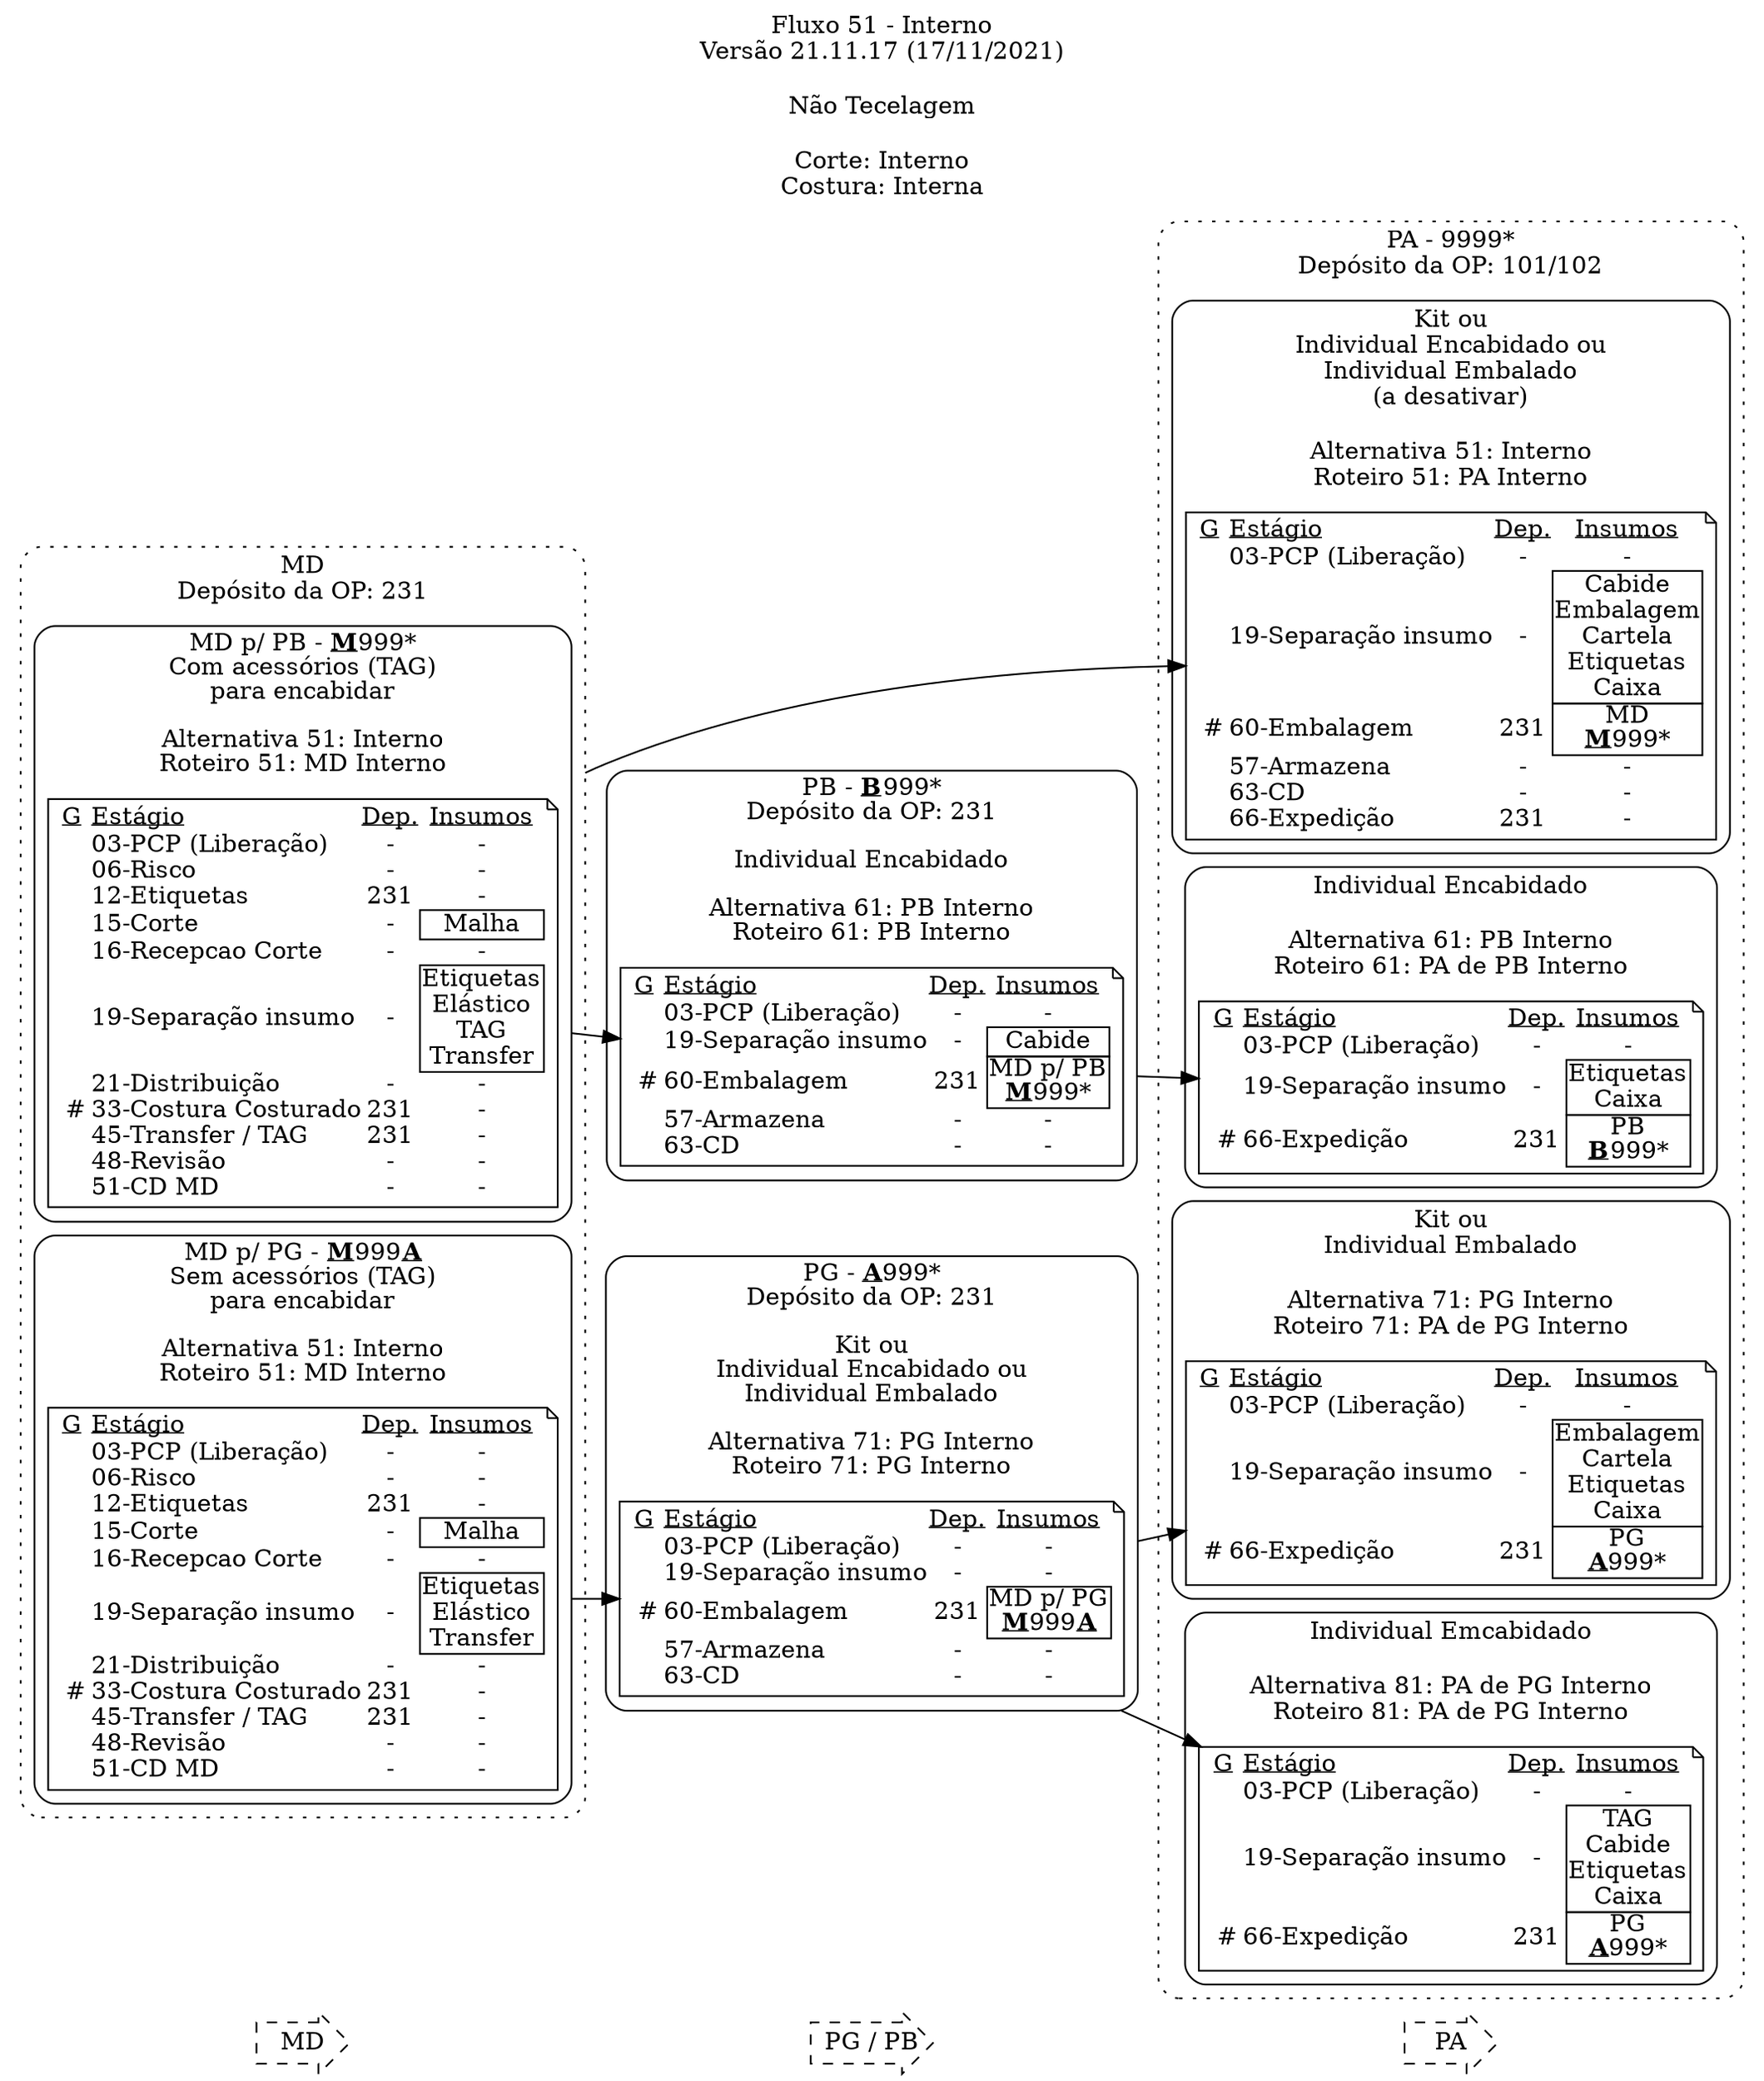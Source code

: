 digraph G {
  compound=true
  newrank=true
  rankdir = LR

  labelloc="t"
  label=<Fluxo 51 - Interno<br
    />Versão 21.11.17 (17/11/2021)<br
    /><br
    />Não Tecelagem<br
    /><br
    />Corte: Interno<br
    />Costura: Interna>

  L_MD [shape=rarrow,style=dashed,label="MD"]

  L_PGPB [shape=rarrow,style=dashed,label="PG / PB"]

  L_PA [shape=rarrow,style=dashed,label="PA"]

  L_MD -> L_PGPB -> L_PA [style=invis]

  {
    node [
      shape = "note"
    ]

    subgraph cluster_pa {
      label = "PA - 9999*
Depósito da OP: 101/102"
      style="dotted, rounded"


        subgraph cluster_pa0x {


  label = <Kit ou<br />Individual Encabidado ou<br />Individual Embalado<br />(a desativar)<br /><br />Alternativa 51: Interno<br />Roteiro 51: PA Interno>


  style=rounded
  pa0x [
    label = <
    <table BORDER="0" CELLPADDING="0" CELLSPACING="0">
    <tr cellpadding="0"><td><u>G</u> </td><td align="left"><u>Estágio</u></td><td><u>Dep.</u></td><td><u>Insumos</u></td></tr>

      <tr><td></td><td align="left">03-PCP (Liberação)</td><td>-</td><td>-</td></tr>
      <tr><td></td><td align="left">19-Separação insumo</td><td>-</td><td><table BORDER="1" CELLPADDING="0" CELLSPACING="0"><tr><td BORDER="0">Cabide</td></tr><tr><td BORDER="0">Embalagem</td></tr><tr><td BORDER="0">Cartela</td></tr><tr><td BORDER="0">Etiquetas</td></tr><tr><td BORDER="0">Caixa</td></tr></table></td></tr>
      <tr><td>#</td><td align="left">60-Embalagem</td><td>231</td><td><table BORDER="1" CELLPADDING="0" CELLSPACING="0"><tr><td BORDER="0">MD<br /><b><u>M</u></b>999*</td></tr></table></td></tr>
      <tr><td></td><td align="left">57-Armazena</td><td>-</td><td>-</td></tr>
      <tr><td></td><td align="left">63-CD</td><td>-</td><td>-</td></tr>
      <tr><td></td><td align="left">66-Expedição</td><td>231</td><td>-</td></tr>


    </table>
    >
  ]
}




        subgraph cluster_pa1x {


  label = <Individual Encabidado<br /><br />Alternativa 61: PB Interno<br />Roteiro 61: PA de PB Interno>


  style=rounded
  pa1x [
    label = <
    <table BORDER="0" CELLPADDING="0" CELLSPACING="0">
    <tr cellpadding="0"><td><u>G</u> </td><td align="left"><u>Estágio</u></td><td><u>Dep.</u></td><td><u>Insumos</u></td></tr>

      <tr><td></td><td align="left">03-PCP (Liberação)</td><td>-</td><td>-</td></tr>
      <tr><td></td><td align="left">19-Separação insumo</td><td>-</td><td><table BORDER="1" CELLPADDING="0" CELLSPACING="0"><tr><td BORDER="0">Etiquetas</td></tr><tr><td BORDER="0">Caixa</td></tr></table></td></tr>
      <tr><td>#</td><td align="left">66-Expedição</td><td>231</td><td><table BORDER="1" CELLPADDING="0" CELLSPACING="0"><tr><td BORDER="0">PB<br /><b><u>B</u></b>999*</td></tr></table></td></tr>


    </table>
    >
  ]
}




        subgraph cluster_pa2x {


  label = <Kit ou<br />Individual Embalado<br /><br />Alternativa 71: PG Interno<br />Roteiro 71: PA de PG Interno>


  style=rounded
  pa2x [
    label = <
    <table BORDER="0" CELLPADDING="0" CELLSPACING="0">
    <tr cellpadding="0"><td><u>G</u> </td><td align="left"><u>Estágio</u></td><td><u>Dep.</u></td><td><u>Insumos</u></td></tr>

      <tr><td></td><td align="left">03-PCP (Liberação)</td><td>-</td><td>-</td></tr>
      <tr><td></td><td align="left">19-Separação insumo</td><td>-</td><td><table BORDER="1" CELLPADDING="0" CELLSPACING="0"><tr><td BORDER="0">Embalagem</td></tr><tr><td BORDER="0">Cartela</td></tr><tr><td BORDER="0">Etiquetas</td></tr><tr><td BORDER="0">Caixa</td></tr></table></td></tr>
      <tr><td>#</td><td align="left">66-Expedição</td><td>231</td><td><table BORDER="1" CELLPADDING="0" CELLSPACING="0"><tr><td BORDER="0">PG<br /><b><u>A</u></b>999*</td></tr></table></td></tr>


    </table>
    >
  ]
}




        subgraph cluster_pa3x {


  label = <Individual Emcabidado<br /><br />Alternativa 81: PA de PG Interno<br />Roteiro 81: PA de PG Interno>


  style=rounded
  pa3x [
    label = <
    <table BORDER="0" CELLPADDING="0" CELLSPACING="0">
    <tr cellpadding="0"><td><u>G</u> </td><td align="left"><u>Estágio</u></td><td><u>Dep.</u></td><td><u>Insumos</u></td></tr>

      <tr><td></td><td align="left">03-PCP (Liberação)</td><td>-</td><td>-</td></tr>
      <tr><td></td><td align="left">19-Separação insumo</td><td>-</td><td><table BORDER="1" CELLPADDING="0" CELLSPACING="0"><tr><td BORDER="0">TAG</td></tr><tr><td BORDER="0">Cabide</td></tr><tr><td BORDER="0">Etiquetas</td></tr><tr><td BORDER="0">Caixa</td></tr></table></td></tr>
      <tr><td>#</td><td align="left">66-Expedição</td><td>231</td><td><table BORDER="1" CELLPADDING="0" CELLSPACING="0"><tr><td BORDER="0">PG<br /><b><u>A</u></b>999*</td></tr></table></td></tr>


    </table>
    >
  ]
}



    }




    subgraph cluster_md {
      label = "MD\nDepósito da OP: 231"
      style="dotted, rounded"


        subgraph cluster_mdpb {


  label = <MD p/ PB - <b><u>M</u></b>999*<br />Com acessórios (TAG)<br />para encabidar<br /><br />Alternativa 51: Interno<br />Roteiro 51: MD Interno>


  style=rounded
  mdpb [
    label = <
    <table BORDER="0" CELLPADDING="0" CELLSPACING="0">
    <tr cellpadding="0"><td><u>G</u> </td><td align="left"><u>Estágio</u></td><td><u>Dep.</u></td><td><u>Insumos</u></td></tr>

      <tr><td></td><td align="left">03-PCP (Liberação)</td><td>-</td><td>-</td></tr>
      <tr><td></td><td align="left">06-Risco</td><td>-</td><td>-</td></tr>
      <tr><td></td><td align="left">12-Etiquetas</td><td>231</td><td>-</td></tr>
      <tr><td></td><td align="left">15-Corte</td><td>-</td><td><table BORDER="1" CELLPADDING="0" CELLSPACING="0"><tr><td BORDER="0">Malha</td></tr></table></td></tr>
      <tr><td></td><td align="left">16-Recepcao Corte</td><td>-</td><td>-</td></tr>
      <tr><td></td><td align="left">19-Separação insumo</td><td>-</td><td><table BORDER="1" CELLPADDING="0" CELLSPACING="0"><tr><td BORDER="0">Etiquetas</td></tr><tr><td BORDER="0">Elástico</td></tr><tr><td BORDER="0">TAG</td></tr><tr><td BORDER="0">Transfer</td></tr></table></td></tr>
      <tr><td></td><td align="left">21-Distribuição</td><td>-</td><td>-</td></tr>
      <tr><td>#</td><td align="left">33-Costura Costurado</td><td>231</td><td>-</td></tr>
      <tr><td></td><td align="left">45-Transfer / TAG</td><td>231</td><td>-</td></tr>
      <tr><td></td><td align="left">48-Revisão</td><td>-</td><td>-</td></tr>
      <tr><td></td><td align="left">51-CD MD</td><td>-</td><td>-</td></tr>


    </table>
    >
  ]
}




        subgraph cluster_mdpg {


  label = <MD p/ PG - <b><u>M</u></b>999<b><u>A</u></b><br />Sem acessórios (TAG)<br />para encabidar<br /><br />Alternativa 51: Interno<br />Roteiro 51: MD Interno>


  style=rounded
  mdpg [
    label = <
    <table BORDER="0" CELLPADDING="0" CELLSPACING="0">
    <tr cellpadding="0"><td><u>G</u> </td><td align="left"><u>Estágio</u></td><td><u>Dep.</u></td><td><u>Insumos</u></td></tr>

      <tr><td></td><td align="left">03-PCP (Liberação)</td><td>-</td><td>-</td></tr>
      <tr><td></td><td align="left">06-Risco</td><td>-</td><td>-</td></tr>
      <tr><td></td><td align="left">12-Etiquetas</td><td>231</td><td>-</td></tr>
      <tr><td></td><td align="left">15-Corte</td><td>-</td><td><table BORDER="1" CELLPADDING="0" CELLSPACING="0"><tr><td BORDER="0">Malha</td></tr></table></td></tr>
      <tr><td></td><td align="left">16-Recepcao Corte</td><td>-</td><td>-</td></tr>
      <tr><td></td><td align="left">19-Separação insumo</td><td>-</td><td><table BORDER="1" CELLPADDING="0" CELLSPACING="0"><tr><td BORDER="0">Etiquetas</td></tr><tr><td BORDER="0">Elástico</td></tr><tr><td BORDER="0">Transfer</td></tr></table></td></tr>
      <tr><td></td><td align="left">21-Distribuição</td><td>-</td><td>-</td></tr>
      <tr><td>#</td><td align="left">33-Costura Costurado</td><td>231</td><td>-</td></tr>
      <tr><td></td><td align="left">45-Transfer / TAG</td><td>231</td><td>-</td></tr>
      <tr><td></td><td align="left">48-Revisão</td><td>-</td><td>-</td></tr>
      <tr><td></td><td align="left">51-CD MD</td><td>-</td><td>-</td></tr>


    </table>
    >
  ]
}



    }







      subgraph cluster_pb1x {


  label = <PB - <b><u>B</u></b>999*<br />Depósito da OP: 231<br /><br />Individual Encabidado<br /><br />Alternativa 61: PB Interno<br />Roteiro 61: PB Interno>


  style=rounded
  pb1x [
    label = <
    <table BORDER="0" CELLPADDING="0" CELLSPACING="0">
    <tr cellpadding="0"><td><u>G</u> </td><td align="left"><u>Estágio</u></td><td><u>Dep.</u></td><td><u>Insumos</u></td></tr>

      <tr><td></td><td align="left">03-PCP (Liberação)</td><td>-</td><td>-</td></tr>
      <tr><td></td><td align="left">19-Separação insumo</td><td>-</td><td><table BORDER="1" CELLPADDING="0" CELLSPACING="0"><tr><td BORDER="0">Cabide</td></tr></table></td></tr>
      <tr><td>#</td><td align="left">60-Embalagem</td><td>231</td><td><table BORDER="1" CELLPADDING="0" CELLSPACING="0"><tr><td BORDER="0">MD p/ PB<br /><b><u>M</u></b>999*</td></tr></table></td></tr>
      <tr><td></td><td align="left">57-Armazena</td><td>-</td><td>-</td></tr>
      <tr><td></td><td align="left">63-CD</td><td>-</td><td>-</td></tr>


    </table>
    >
  ]
}




      subgraph cluster_pg2x {


  label = <PG - <b><u>A</u></b>999*<br />Depósito da OP: 231<br /><br />Kit ou<br />Individual Encabidado ou<br />Individual Embalado<br /><br />Alternativa 71: PG Interno<br />Roteiro 71: PG Interno>


  style=rounded
  pg2x [
    label = <
    <table BORDER="0" CELLPADDING="0" CELLSPACING="0">
    <tr cellpadding="0"><td><u>G</u> </td><td align="left"><u>Estágio</u></td><td><u>Dep.</u></td><td><u>Insumos</u></td></tr>

      <tr><td></td><td align="left">03-PCP (Liberação)</td><td>-</td><td>-</td></tr>
      <tr><td></td><td align="left">19-Separação insumo</td><td>-</td><td>-</td></tr>
      <tr><td>#</td><td align="left">60-Embalagem</td><td>231</td><td><table BORDER="1" CELLPADDING="0" CELLSPACING="0"><tr><td BORDER="0">MD p/ PG<br /><b><u>M</u></b>999<b><u>A</u></b></td></tr></table></td></tr>
      <tr><td></td><td align="left">57-Armazena</td><td>-</td><td>-</td></tr>
      <tr><td></td><td align="left">63-CD</td><td>-</td><td>-</td></tr>


    </table>
    >
  ]
}



  }



  {rank = same L_MD mdpb mdpg}

  {rank = same L_PGPB pb1x pg2x}

  {rank = same L_PA pa0x pa1x pa2x pa3x}



  mdpb -> pb1x [ltail=cluster_mdpb]


      mdpg -> pg2x [ltail=cluster_mdpg]




      mdpb -> pa0x [ltail=cluster_md]








    pb1x -> pa1x [ltail=cluster_pb1x]


    pg2x -> pa2x [ltail=cluster_pg2x]


    pg2x -> pa3x [ltail=cluster_pg2x]


}
